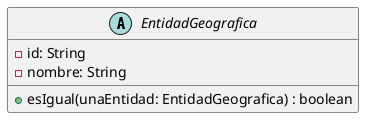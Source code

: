 @startuml
'https://plantuml.com/class-diagram

abstract EntidadGeografica {
  - id: String
  - nombre: String
  + esIgual(unaEntidad: EntidadGeografica) : boolean
}

@enduml